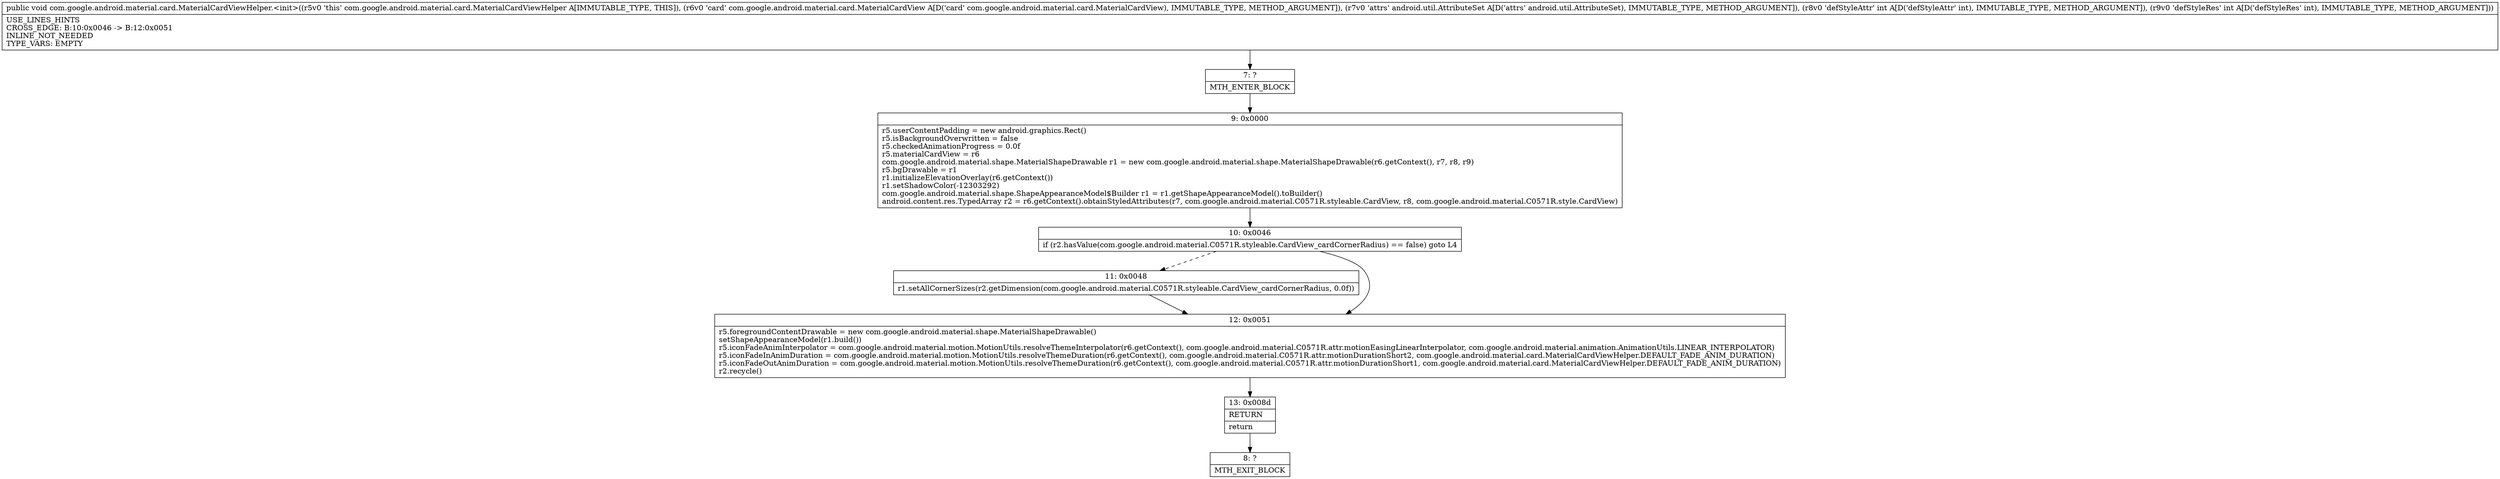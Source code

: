 digraph "CFG forcom.google.android.material.card.MaterialCardViewHelper.\<init\>(Lcom\/google\/android\/material\/card\/MaterialCardView;Landroid\/util\/AttributeSet;II)V" {
Node_7 [shape=record,label="{7\:\ ?|MTH_ENTER_BLOCK\l}"];
Node_9 [shape=record,label="{9\:\ 0x0000|r5.userContentPadding = new android.graphics.Rect()\lr5.isBackgroundOverwritten = false\lr5.checkedAnimationProgress = 0.0f\lr5.materialCardView = r6\lcom.google.android.material.shape.MaterialShapeDrawable r1 = new com.google.android.material.shape.MaterialShapeDrawable(r6.getContext(), r7, r8, r9)\lr5.bgDrawable = r1\lr1.initializeElevationOverlay(r6.getContext())\lr1.setShadowColor(\-12303292)\lcom.google.android.material.shape.ShapeAppearanceModel$Builder r1 = r1.getShapeAppearanceModel().toBuilder()\landroid.content.res.TypedArray r2 = r6.getContext().obtainStyledAttributes(r7, com.google.android.material.C0571R.styleable.CardView, r8, com.google.android.material.C0571R.style.CardView)\l}"];
Node_10 [shape=record,label="{10\:\ 0x0046|if (r2.hasValue(com.google.android.material.C0571R.styleable.CardView_cardCornerRadius) == false) goto L4\l}"];
Node_11 [shape=record,label="{11\:\ 0x0048|r1.setAllCornerSizes(r2.getDimension(com.google.android.material.C0571R.styleable.CardView_cardCornerRadius, 0.0f))\l}"];
Node_12 [shape=record,label="{12\:\ 0x0051|r5.foregroundContentDrawable = new com.google.android.material.shape.MaterialShapeDrawable()\lsetShapeAppearanceModel(r1.build())\lr5.iconFadeAnimInterpolator = com.google.android.material.motion.MotionUtils.resolveThemeInterpolator(r6.getContext(), com.google.android.material.C0571R.attr.motionEasingLinearInterpolator, com.google.android.material.animation.AnimationUtils.LINEAR_INTERPOLATOR)\lr5.iconFadeInAnimDuration = com.google.android.material.motion.MotionUtils.resolveThemeDuration(r6.getContext(), com.google.android.material.C0571R.attr.motionDurationShort2, com.google.android.material.card.MaterialCardViewHelper.DEFAULT_FADE_ANIM_DURATION)\lr5.iconFadeOutAnimDuration = com.google.android.material.motion.MotionUtils.resolveThemeDuration(r6.getContext(), com.google.android.material.C0571R.attr.motionDurationShort1, com.google.android.material.card.MaterialCardViewHelper.DEFAULT_FADE_ANIM_DURATION)\lr2.recycle()\l}"];
Node_13 [shape=record,label="{13\:\ 0x008d|RETURN\l|return\l}"];
Node_8 [shape=record,label="{8\:\ ?|MTH_EXIT_BLOCK\l}"];
MethodNode[shape=record,label="{public void com.google.android.material.card.MaterialCardViewHelper.\<init\>((r5v0 'this' com.google.android.material.card.MaterialCardViewHelper A[IMMUTABLE_TYPE, THIS]), (r6v0 'card' com.google.android.material.card.MaterialCardView A[D('card' com.google.android.material.card.MaterialCardView), IMMUTABLE_TYPE, METHOD_ARGUMENT]), (r7v0 'attrs' android.util.AttributeSet A[D('attrs' android.util.AttributeSet), IMMUTABLE_TYPE, METHOD_ARGUMENT]), (r8v0 'defStyleAttr' int A[D('defStyleAttr' int), IMMUTABLE_TYPE, METHOD_ARGUMENT]), (r9v0 'defStyleRes' int A[D('defStyleRes' int), IMMUTABLE_TYPE, METHOD_ARGUMENT]))  | USE_LINES_HINTS\lCROSS_EDGE: B:10:0x0046 \-\> B:12:0x0051\lINLINE_NOT_NEEDED\lTYPE_VARS: EMPTY\l}"];
MethodNode -> Node_7;Node_7 -> Node_9;
Node_9 -> Node_10;
Node_10 -> Node_11[style=dashed];
Node_10 -> Node_12;
Node_11 -> Node_12;
Node_12 -> Node_13;
Node_13 -> Node_8;
}

